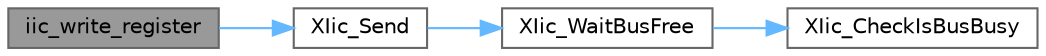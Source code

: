 digraph "iic_write_register"
{
 // LATEX_PDF_SIZE
  bgcolor="transparent";
  edge [fontname=Helvetica,fontsize=10,labelfontname=Helvetica,labelfontsize=10];
  node [fontname=Helvetica,fontsize=10,shape=box,height=0.2,width=0.4];
  rankdir="LR";
  Node1 [id="Node000001",label="iic_write_register",height=0.2,width=0.4,color="gray40", fillcolor="grey60", style="filled", fontcolor="black",tooltip=" "];
  Node1 -> Node2 [id="edge1_Node000001_Node000002",color="steelblue1",style="solid",tooltip=" "];
  Node2 [id="Node000002",label="XIic_Send",height=0.2,width=0.4,color="grey40", fillcolor="white", style="filled",URL="$xiic__l_8c.html#a907c577b53407fb0bfc98d0ca37ee221",tooltip=" "];
  Node2 -> Node3 [id="edge2_Node000002_Node000003",color="steelblue1",style="solid",tooltip=" "];
  Node3 [id="Node000003",label="XIic_WaitBusFree",height=0.2,width=0.4,color="grey40", fillcolor="white", style="filled",URL="$xiic__l_8c.html#a90f3806cf4817250596f6f68f2c066a3",tooltip=" "];
  Node3 -> Node4 [id="edge3_Node000003_Node000004",color="steelblue1",style="solid",tooltip=" "];
  Node4 [id="Node000004",label="XIic_CheckIsBusBusy",height=0.2,width=0.4,color="grey40", fillcolor="white", style="filled",URL="$xiic__l_8c.html#a666950a34ecedafb419839935b62fb7f",tooltip=" "];
}
